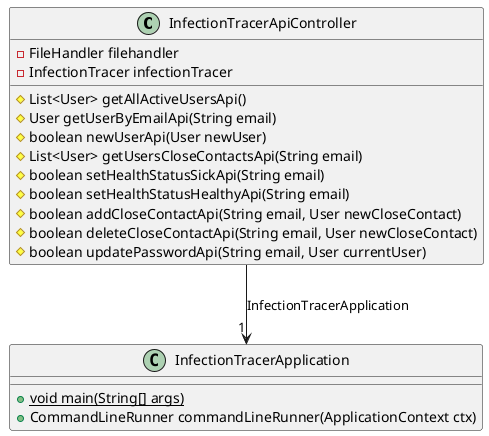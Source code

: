 @startuml
class InfectionTracerApiController [[java:infectiontracer.rest.InfectionTracerApiController]] {
	-FileHandler filehandler
	-InfectionTracer infectionTracer
	#List<User> getAllActiveUsersApi()
	#User getUserByEmailApi(String email)
	#boolean newUserApi(User newUser)
	#List<User> getUsersCloseContactsApi(String email)
	#boolean setHealthStatusSickApi(String email)
	#boolean setHealthStatusHealthyApi(String email)
	#boolean addCloseContactApi(String email, User newCloseContact)
	#boolean deleteCloseContactApi(String email, User newCloseContact)
	#boolean updatePasswordApi(String email, User currentUser)
}
class InfectionTracerApplication [[java:infectiontracer.rest.InfectionTracerApplication]] {
	+{static}void main(String[] args)
	+CommandLineRunner commandLineRunner(ApplicationContext ctx)
}

InfectionTracerApiController --> "1" InfectionTracerApplication : InfectionTracerApplication
@enduml